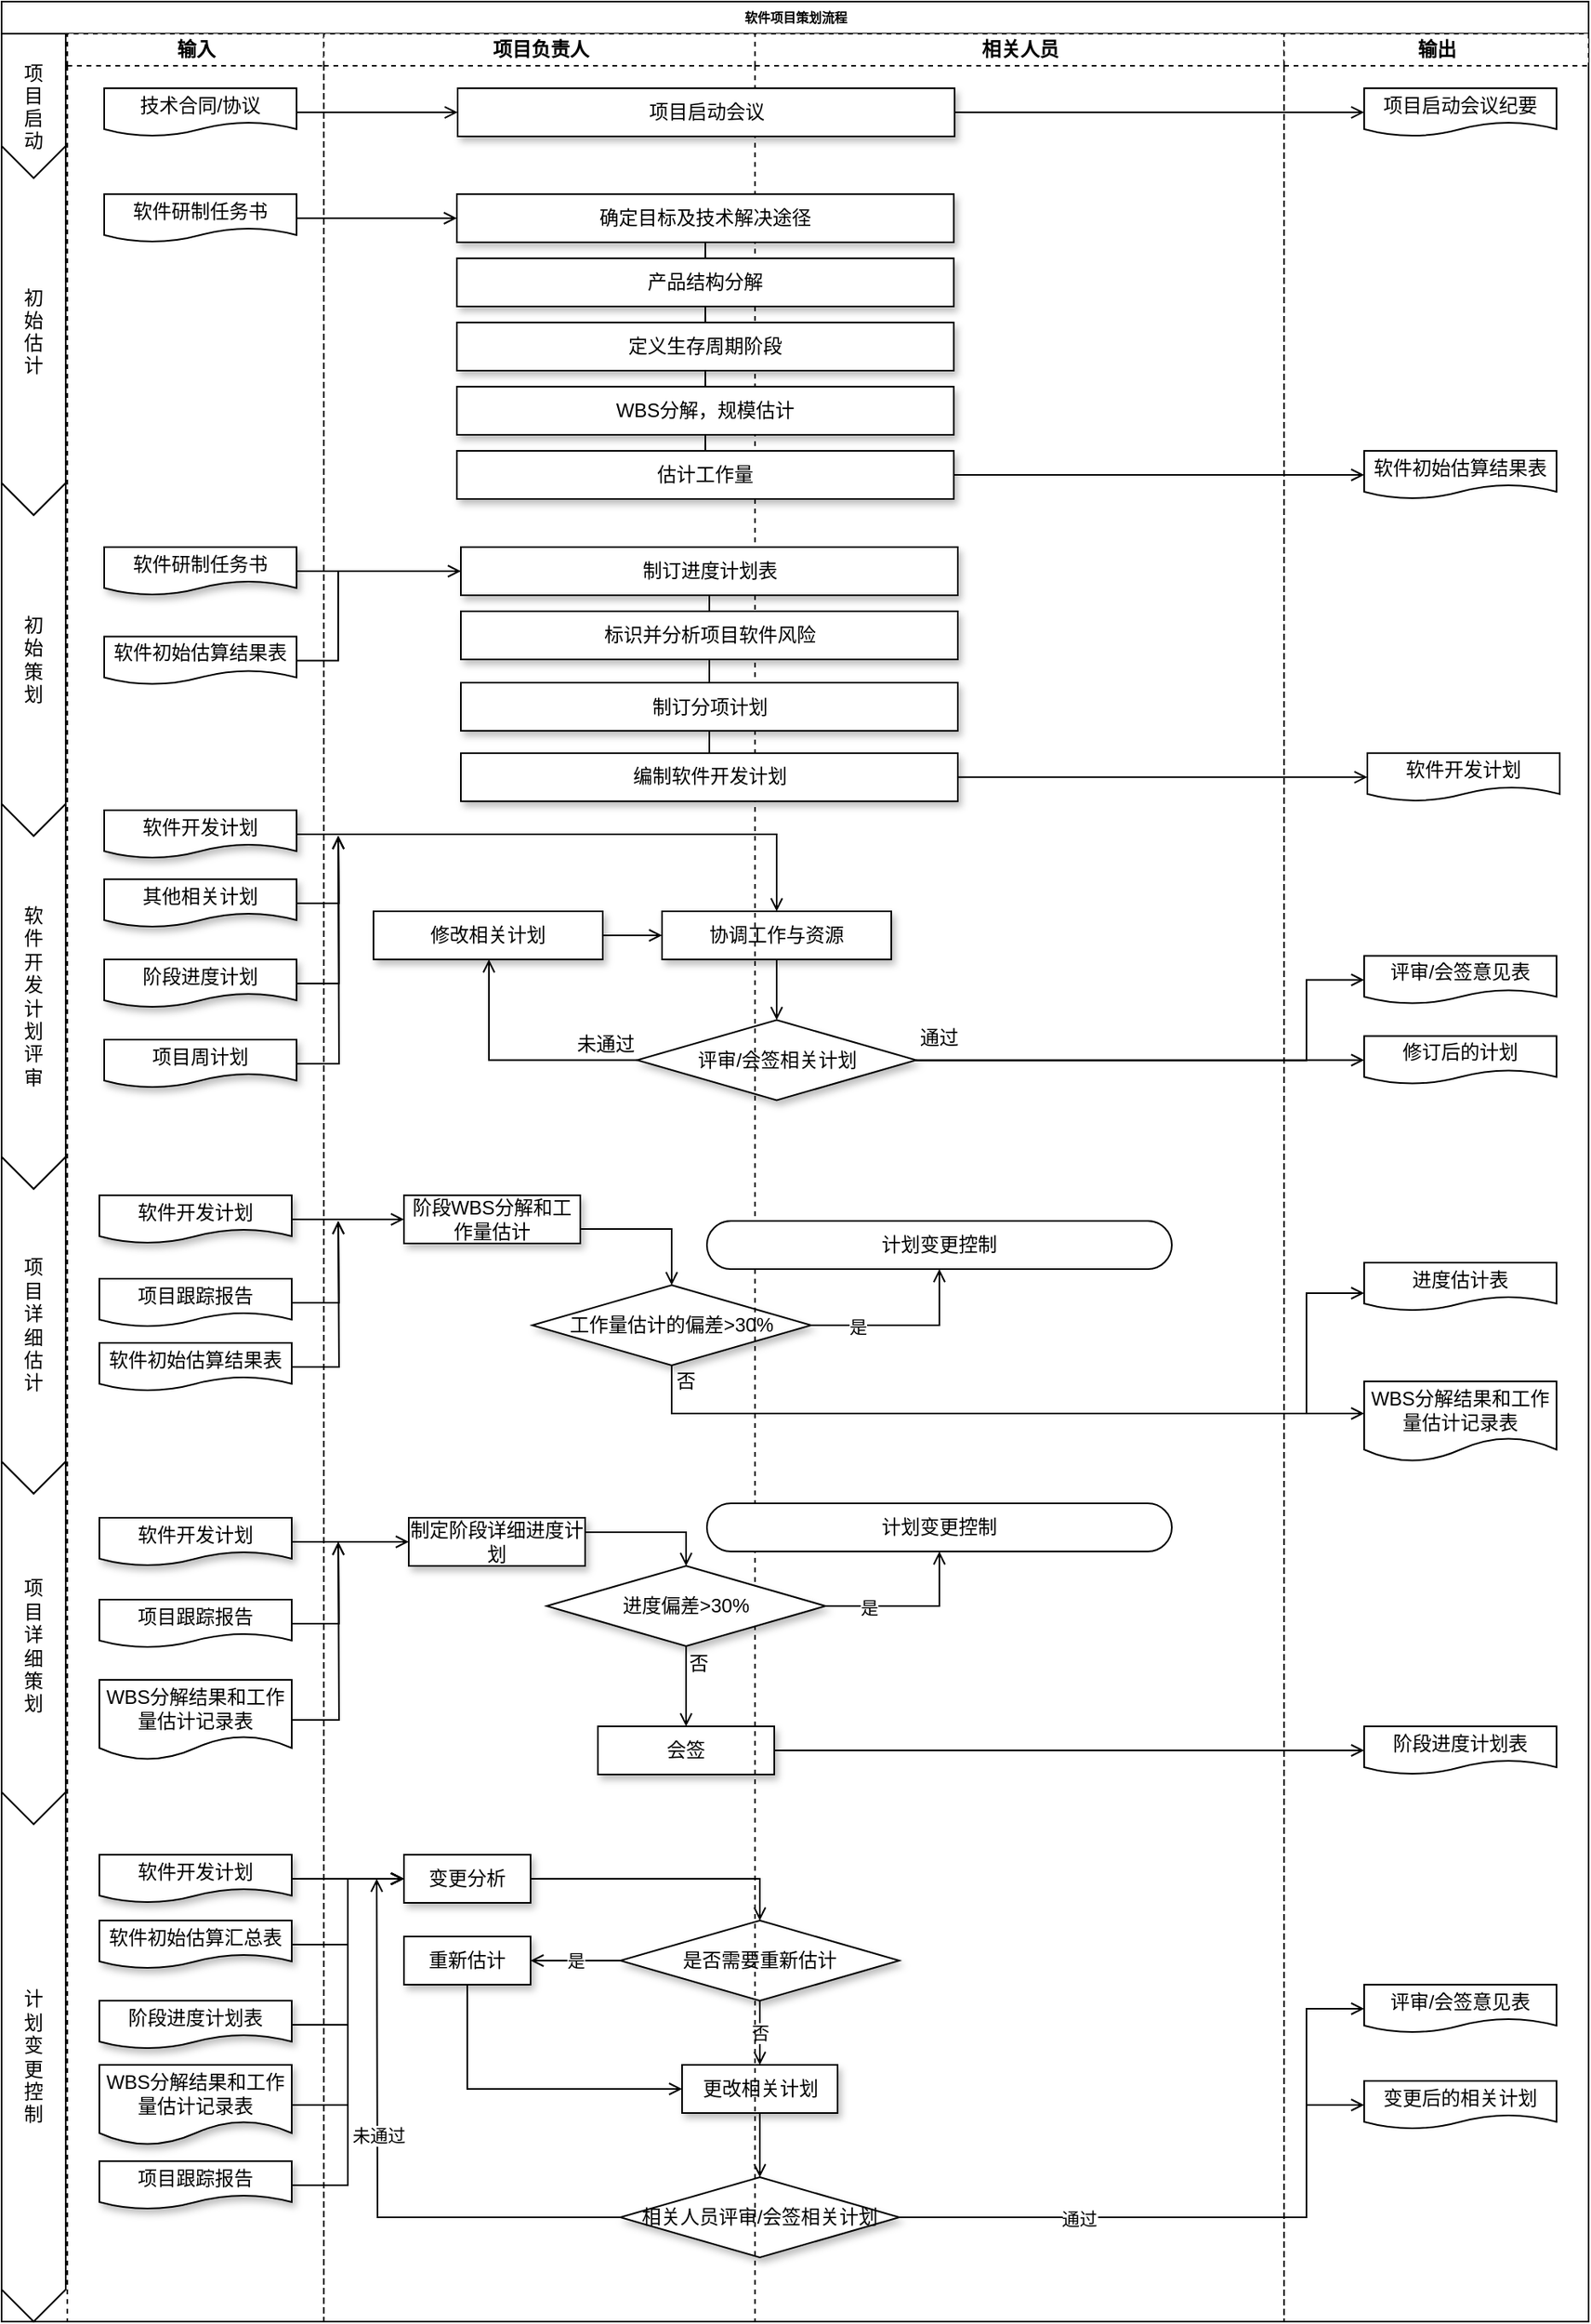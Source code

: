 <mxfile version="14.1.4" type="github">
  <diagram id="w8SpEJB-sEDBSY9oFkV7" name="Page-1">
    <mxGraphModel dx="1747" dy="528" grid="1" gridSize="10" guides="1" tooltips="1" connect="1" arrows="1" fold="1" page="1" pageScale="1" pageWidth="827" pageHeight="1169" math="0" shadow="0">
      <root>
        <mxCell id="0" />
        <mxCell id="1" parent="0" />
        <mxCell id="Btssx9xaQbp5NQotayz1-1" value="软件项目策划流程" style="swimlane;html=1;childLayout=stackLayout;startSize=20;rounded=0;shadow=0;labelBackgroundColor=none;strokeWidth=1;fontFamily=Verdana;fontSize=8;align=center;" parent="1" vertex="1">
          <mxGeometry x="-810" y="20" width="990" height="1446" as="geometry">
            <mxRectangle x="20" y="940" width="60" height="20" as="alternateBounds" />
          </mxGeometry>
        </mxCell>
        <mxCell id="Btssx9xaQbp5NQotayz1-191" value="" style="group" parent="Btssx9xaQbp5NQotayz1-1" vertex="1" connectable="0">
          <mxGeometry y="20" width="41" height="1426" as="geometry" />
        </mxCell>
        <mxCell id="Btssx9xaQbp5NQotayz1-184" value="项&lt;br&gt;目&lt;br&gt;详&lt;br&gt;细&lt;br&gt;估&lt;br&gt;计" style="shape=step;perimeter=stepPerimeter;whiteSpace=wrap;html=1;fixedSize=1;size=20;direction=south;" parent="Btssx9xaQbp5NQotayz1-191" vertex="1">
          <mxGeometry y="700" width="40" height="210" as="geometry" />
        </mxCell>
        <mxCell id="Btssx9xaQbp5NQotayz1-183" value="软&lt;br&gt;件&lt;br&gt;开&lt;br&gt;发&lt;br&gt;计&lt;br&gt;划&lt;br&gt;评&lt;br&gt;审" style="shape=step;perimeter=stepPerimeter;whiteSpace=wrap;html=1;fixedSize=1;size=20;direction=south;" parent="Btssx9xaQbp5NQotayz1-191" vertex="1">
          <mxGeometry y="480" width="40" height="240" as="geometry" />
        </mxCell>
        <mxCell id="Btssx9xaQbp5NQotayz1-180" value="初&lt;br&gt;始&lt;br&gt;策&lt;br&gt;划" style="shape=step;perimeter=stepPerimeter;whiteSpace=wrap;html=1;fixedSize=1;size=20;direction=south;" parent="Btssx9xaQbp5NQotayz1-191" vertex="1">
          <mxGeometry y="280" width="40" height="220" as="geometry" />
        </mxCell>
        <mxCell id="Btssx9xaQbp5NQotayz1-181" value="初&#xa;始&#xa;估&#xa;计" style="shape=offPageConnector;size=0.087;flipV=0;horizontal=1;" parent="Btssx9xaQbp5NQotayz1-191" vertex="1">
          <mxGeometry y="70" width="40" height="230" as="geometry" />
        </mxCell>
        <mxCell id="zPj_kpgLHt92mjGpTAv6-25" value="项&lt;br&gt;目&lt;br&gt;详&lt;br&gt;细&lt;br&gt;策&lt;br&gt;划" style="shape=step;perimeter=stepPerimeter;whiteSpace=wrap;html=1;fixedSize=1;size=20;direction=south;" parent="Btssx9xaQbp5NQotayz1-191" vertex="1">
          <mxGeometry y="890" width="40" height="230" as="geometry" />
        </mxCell>
        <mxCell id="zPj_kpgLHt92mjGpTAv6-26" value="&lt;span&gt;计&lt;/span&gt;&lt;br&gt;&lt;span&gt;划&lt;/span&gt;&lt;br&gt;&lt;span&gt;变&lt;/span&gt;&lt;br&gt;&lt;span&gt;更&lt;/span&gt;&lt;br&gt;&lt;span&gt;控&lt;/span&gt;&lt;br&gt;&lt;span&gt;制&lt;/span&gt;" style="shape=step;perimeter=stepPerimeter;whiteSpace=wrap;html=1;fixedSize=1;size=20;direction=south;" parent="Btssx9xaQbp5NQotayz1-191" vertex="1">
          <mxGeometry y="1096" width="40" height="330" as="geometry" />
        </mxCell>
        <mxCell id="Vag_nINS23XWTEaKlg8r-5" value="项&#xa;目&#xa;启&#xa;动" style="shape=offPageConnector;size=0.222;flipV=0;horizontal=1;" parent="Btssx9xaQbp5NQotayz1-191" vertex="1">
          <mxGeometry width="40" height="90" as="geometry" />
        </mxCell>
        <mxCell id="zPj_kpgLHt92mjGpTAv6-59" style="edgeStyle=orthogonalEdgeStyle;rounded=0;orthogonalLoop=1;jettySize=auto;html=1;endArrow=open;endFill=0;" parent="Btssx9xaQbp5NQotayz1-1" source="zPj_kpgLHt92mjGpTAv6-57" target="zPj_kpgLHt92mjGpTAv6-51" edge="1">
          <mxGeometry relative="1" as="geometry" />
        </mxCell>
        <mxCell id="zPj_kpgLHt92mjGpTAv6-11" style="edgeStyle=orthogonalEdgeStyle;rounded=0;orthogonalLoop=1;jettySize=auto;html=1;endArrow=open;endFill=0;" parent="Btssx9xaQbp5NQotayz1-1" source="zPj_kpgLHt92mjGpTAv6-1" target="zPj_kpgLHt92mjGpTAv6-6" edge="1">
          <mxGeometry relative="1" as="geometry" />
        </mxCell>
        <mxCell id="zPj_kpgLHt92mjGpTAv6-22" style="edgeStyle=orthogonalEdgeStyle;rounded=0;orthogonalLoop=1;jettySize=auto;html=1;entryX=0;entryY=0.5;entryDx=0;entryDy=0;endArrow=open;endFill=0;" parent="Btssx9xaQbp5NQotayz1-1" source="zPj_kpgLHt92mjGpTAv6-10" target="zPj_kpgLHt92mjGpTAv6-20" edge="1">
          <mxGeometry relative="1" as="geometry">
            <Array as="points">
              <mxPoint x="814" y="1381" />
              <mxPoint x="814" y="1311" />
            </Array>
          </mxGeometry>
        </mxCell>
        <mxCell id="zPj_kpgLHt92mjGpTAv6-23" style="edgeStyle=orthogonalEdgeStyle;rounded=0;orthogonalLoop=1;jettySize=auto;html=1;entryX=0;entryY=0.5;entryDx=0;entryDy=0;endArrow=open;endFill=0;" parent="Btssx9xaQbp5NQotayz1-1" source="zPj_kpgLHt92mjGpTAv6-10" target="zPj_kpgLHt92mjGpTAv6-21" edge="1">
          <mxGeometry relative="1" as="geometry">
            <Array as="points">
              <mxPoint x="814" y="1381" />
              <mxPoint x="814" y="1251" />
            </Array>
          </mxGeometry>
        </mxCell>
        <mxCell id="zPj_kpgLHt92mjGpTAv6-24" value="通过" style="edgeLabel;html=1;align=center;verticalAlign=middle;resizable=0;points=[];" parent="zPj_kpgLHt92mjGpTAv6-23" vertex="1" connectable="0">
          <mxGeometry x="-0.468" y="-1" relative="1" as="geometry">
            <mxPoint as="offset" />
          </mxGeometry>
        </mxCell>
        <mxCell id="zPj_kpgLHt92mjGpTAv6-67" style="edgeStyle=orthogonalEdgeStyle;rounded=0;orthogonalLoop=1;jettySize=auto;html=1;entryX=0;entryY=0.5;entryDx=0;entryDy=0;endArrow=open;endFill=0;" parent="Btssx9xaQbp5NQotayz1-1" source="zPj_kpgLHt92mjGpTAv6-2" target="zPj_kpgLHt92mjGpTAv6-6" edge="1">
          <mxGeometry relative="1" as="geometry" />
        </mxCell>
        <mxCell id="zPj_kpgLHt92mjGpTAv6-68" style="edgeStyle=orthogonalEdgeStyle;rounded=0;orthogonalLoop=1;jettySize=auto;html=1;entryX=0;entryY=0.5;entryDx=0;entryDy=0;endArrow=open;endFill=0;" parent="Btssx9xaQbp5NQotayz1-1" source="zPj_kpgLHt92mjGpTAv6-3" target="zPj_kpgLHt92mjGpTAv6-6" edge="1">
          <mxGeometry relative="1" as="geometry" />
        </mxCell>
        <mxCell id="zPj_kpgLHt92mjGpTAv6-69" style="edgeStyle=orthogonalEdgeStyle;rounded=0;orthogonalLoop=1;jettySize=auto;html=1;entryX=0;entryY=0.5;entryDx=0;entryDy=0;endArrow=open;endFill=0;" parent="Btssx9xaQbp5NQotayz1-1" source="zPj_kpgLHt92mjGpTAv6-4" target="zPj_kpgLHt92mjGpTAv6-6" edge="1">
          <mxGeometry relative="1" as="geometry" />
        </mxCell>
        <mxCell id="zPj_kpgLHt92mjGpTAv6-70" style="edgeStyle=orthogonalEdgeStyle;rounded=0;orthogonalLoop=1;jettySize=auto;html=1;entryX=0;entryY=0.5;entryDx=0;entryDy=0;endArrow=open;endFill=0;" parent="Btssx9xaQbp5NQotayz1-1" source="zPj_kpgLHt92mjGpTAv6-5" target="zPj_kpgLHt92mjGpTAv6-6" edge="1">
          <mxGeometry relative="1" as="geometry" />
        </mxCell>
        <mxCell id="Btssx9xaQbp5NQotayz1-65" value="输入" style="swimlane;html=1;startSize=20;dashed=1;" parent="Btssx9xaQbp5NQotayz1-1" vertex="1">
          <mxGeometry x="41" y="20" width="160" height="1426" as="geometry" />
        </mxCell>
        <mxCell id="Btssx9xaQbp5NQotayz1-213" value="软件初始估算结果表" style="shape=document;whiteSpace=wrap;html=1;boundedLbl=1;fontSize=12;" parent="Btssx9xaQbp5NQotayz1-65" vertex="1">
          <mxGeometry x="23" y="375.75" width="120" height="30" as="geometry" />
        </mxCell>
        <mxCell id="zPj_kpgLHt92mjGpTAv6-1" value="软件开发计划" style="shape=document;whiteSpace=wrap;html=1;boundedLbl=1;shadow=1;fontSize=12;" parent="Btssx9xaQbp5NQotayz1-65" vertex="1">
          <mxGeometry x="20" y="1135" width="120" height="30" as="geometry" />
        </mxCell>
        <mxCell id="zPj_kpgLHt92mjGpTAv6-2" value="软件初始估算汇总表" style="shape=document;whiteSpace=wrap;html=1;boundedLbl=1;shadow=1;fontSize=12;" parent="Btssx9xaQbp5NQotayz1-65" vertex="1">
          <mxGeometry x="20" y="1176" width="120" height="30" as="geometry" />
        </mxCell>
        <mxCell id="zPj_kpgLHt92mjGpTAv6-3" value="阶段进度计划表" style="shape=document;whiteSpace=wrap;html=1;boundedLbl=1;shadow=1;fontSize=12;" parent="Btssx9xaQbp5NQotayz1-65" vertex="1">
          <mxGeometry x="20" y="1226" width="120" height="30" as="geometry" />
        </mxCell>
        <mxCell id="zPj_kpgLHt92mjGpTAv6-4" value="WBS分解结果和工作量估计记录表" style="shape=document;whiteSpace=wrap;html=1;boundedLbl=1;shadow=1;fontSize=12;" parent="Btssx9xaQbp5NQotayz1-65" vertex="1">
          <mxGeometry x="20" y="1266" width="120" height="50" as="geometry" />
        </mxCell>
        <mxCell id="zPj_kpgLHt92mjGpTAv6-5" value="项目跟踪报告" style="shape=document;whiteSpace=wrap;html=1;boundedLbl=1;shadow=1;fontSize=12;" parent="Btssx9xaQbp5NQotayz1-65" vertex="1">
          <mxGeometry x="20" y="1326" width="120" height="30" as="geometry" />
        </mxCell>
        <mxCell id="zPj_kpgLHt92mjGpTAv6-28" value="软件开发计划" style="shape=document;whiteSpace=wrap;html=1;boundedLbl=1;shadow=1;fontSize=12;" parent="Btssx9xaQbp5NQotayz1-65" vertex="1">
          <mxGeometry x="20" y="724" width="120" height="30" as="geometry" />
        </mxCell>
        <mxCell id="zPj_kpgLHt92mjGpTAv6-29" value="项目跟踪报告" style="shape=document;whiteSpace=wrap;html=1;boundedLbl=1;fontSize=12;" parent="Btssx9xaQbp5NQotayz1-65" vertex="1">
          <mxGeometry x="20" y="776" width="120" height="30" as="geometry" />
        </mxCell>
        <mxCell id="zPj_kpgLHt92mjGpTAv6-30" value="软件初始估算结果表" style="shape=document;whiteSpace=wrap;html=1;boundedLbl=1;fontSize=12;" parent="Btssx9xaQbp5NQotayz1-65" vertex="1">
          <mxGeometry x="20" y="816" width="120" height="30" as="geometry" />
        </mxCell>
        <mxCell id="zPj_kpgLHt92mjGpTAv6-54" value="软件开发计划" style="shape=document;whiteSpace=wrap;html=1;boundedLbl=1;shadow=1;fontSize=12;" parent="Btssx9xaQbp5NQotayz1-65" vertex="1">
          <mxGeometry x="20" y="925" width="120" height="30" as="geometry" />
        </mxCell>
        <mxCell id="zPj_kpgLHt92mjGpTAv6-55" value="项目跟踪报告" style="shape=document;whiteSpace=wrap;html=1;boundedLbl=1;fontSize=12;" parent="Btssx9xaQbp5NQotayz1-65" vertex="1">
          <mxGeometry x="20" y="976" width="120" height="30" as="geometry" />
        </mxCell>
        <mxCell id="zPj_kpgLHt92mjGpTAv6-56" value="WBS分解结果和工作量估计记录表" style="shape=document;whiteSpace=wrap;html=1;boundedLbl=1;fontSize=12;" parent="Btssx9xaQbp5NQotayz1-65" vertex="1">
          <mxGeometry x="20" y="1026" width="120" height="50" as="geometry" />
        </mxCell>
        <mxCell id="Vag_nINS23XWTEaKlg8r-6" value="技术合同/协议" style="shape=document;whiteSpace=wrap;html=1;boundedLbl=1;fontSize=12;" parent="Btssx9xaQbp5NQotayz1-65" vertex="1">
          <mxGeometry x="23" y="34.01" width="120" height="30" as="geometry" />
        </mxCell>
        <mxCell id="Btssx9xaQbp5NQotayz1-124" value="软件研制任务书" style="shape=document;whiteSpace=wrap;html=1;boundedLbl=1;fontSize=12;" parent="Btssx9xaQbp5NQotayz1-65" vertex="1">
          <mxGeometry x="23" y="100" width="120" height="30" as="geometry" />
        </mxCell>
        <mxCell id="zPj_kpgLHt92mjGpTAv6-40" style="edgeStyle=orthogonalEdgeStyle;rounded=0;orthogonalLoop=1;jettySize=auto;html=1;endArrow=open;endFill=0;" parent="Btssx9xaQbp5NQotayz1-1" source="zPj_kpgLHt92mjGpTAv6-32" target="zPj_kpgLHt92mjGpTAv6-39" edge="1">
          <mxGeometry relative="1" as="geometry">
            <Array as="points">
              <mxPoint x="418" y="880" />
            </Array>
          </mxGeometry>
        </mxCell>
        <mxCell id="zPj_kpgLHt92mjGpTAv6-41" value="" style="edgeStyle=orthogonalEdgeStyle;rounded=0;orthogonalLoop=1;jettySize=auto;html=1;endArrow=open;endFill=0;" parent="Btssx9xaQbp5NQotayz1-1" source="zPj_kpgLHt92mjGpTAv6-32" target="zPj_kpgLHt92mjGpTAv6-38" edge="1">
          <mxGeometry relative="1" as="geometry">
            <Array as="points">
              <mxPoint x="418" y="880" />
              <mxPoint x="814" y="880" />
              <mxPoint x="814" y="805" />
            </Array>
          </mxGeometry>
        </mxCell>
        <mxCell id="zPj_kpgLHt92mjGpTAv6-62" style="edgeStyle=orthogonalEdgeStyle;rounded=0;orthogonalLoop=1;jettySize=auto;html=1;entryX=0;entryY=0.5;entryDx=0;entryDy=0;endArrow=open;endFill=0;" parent="Btssx9xaQbp5NQotayz1-1" source="zPj_kpgLHt92mjGpTAv6-28" target="zPj_kpgLHt92mjGpTAv6-31" edge="1">
          <mxGeometry relative="1" as="geometry" />
        </mxCell>
        <mxCell id="Btssx9xaQbp5NQotayz1-73" value="项目负责人" style="swimlane;html=1;startSize=20;dashed=1;" parent="Btssx9xaQbp5NQotayz1-1" vertex="1">
          <mxGeometry x="201" y="20" width="269" height="1426" as="geometry" />
        </mxCell>
        <mxCell id="Btssx9xaQbp5NQotayz1-238" style="edgeStyle=elbowEdgeStyle;rounded=0;orthogonalLoop=1;jettySize=auto;html=1;endArrow=open;endFill=0;" parent="Btssx9xaQbp5NQotayz1-73" source="Btssx9xaQbp5NQotayz1-132" target="Btssx9xaQbp5NQotayz1-135" edge="1">
          <mxGeometry relative="1" as="geometry" />
        </mxCell>
        <mxCell id="Btssx9xaQbp5NQotayz1-132" value="协调工作与资源" style="rounded=0;whiteSpace=wrap;html=1;shadow=1;fontSize=12;" parent="Btssx9xaQbp5NQotayz1-73" vertex="1">
          <mxGeometry x="211" y="547" width="143" height="30" as="geometry" />
        </mxCell>
        <mxCell id="Btssx9xaQbp5NQotayz1-239" style="edgeStyle=elbowEdgeStyle;rounded=0;orthogonalLoop=1;jettySize=auto;html=1;endArrow=open;endFill=0;" parent="Btssx9xaQbp5NQotayz1-73" source="Btssx9xaQbp5NQotayz1-135" target="Btssx9xaQbp5NQotayz1-236" edge="1">
          <mxGeometry relative="1" as="geometry">
            <Array as="points">
              <mxPoint x="103" y="610" />
            </Array>
          </mxGeometry>
        </mxCell>
        <mxCell id="Btssx9xaQbp5NQotayz1-135" value="评审/会签相关计划" style="rhombus;whiteSpace=wrap;html=1;shadow=1;fontSize=12;" parent="Btssx9xaQbp5NQotayz1-73" vertex="1">
          <mxGeometry x="195.5" y="614.75" width="174" height="50" as="geometry" />
        </mxCell>
        <mxCell id="Btssx9xaQbp5NQotayz1-131" style="edgeStyle=elbowEdgeStyle;rounded=0;orthogonalLoop=1;jettySize=auto;html=1;entryX=0.5;entryY=0;entryDx=0;entryDy=0;fontSize=12;endArrow=none;endFill=0;" parent="Btssx9xaQbp5NQotayz1-73" source="Btssx9xaQbp5NQotayz1-135" target="Btssx9xaQbp5NQotayz1-135" edge="1">
          <mxGeometry relative="1" as="geometry" />
        </mxCell>
        <mxCell id="Btssx9xaQbp5NQotayz1-237" style="edgeStyle=elbowEdgeStyle;rounded=0;orthogonalLoop=1;jettySize=auto;html=1;endArrow=open;endFill=0;" parent="Btssx9xaQbp5NQotayz1-73" source="Btssx9xaQbp5NQotayz1-236" target="Btssx9xaQbp5NQotayz1-132" edge="1">
          <mxGeometry relative="1" as="geometry" />
        </mxCell>
        <mxCell id="Btssx9xaQbp5NQotayz1-236" value="修改相关计划" style="rounded=0;whiteSpace=wrap;html=1;shadow=1;fontSize=12;" parent="Btssx9xaQbp5NQotayz1-73" vertex="1">
          <mxGeometry x="31" y="547" width="143" height="30" as="geometry" />
        </mxCell>
        <mxCell id="Btssx9xaQbp5NQotayz1-240" value="未通过" style="text;html=1;strokeColor=none;fillColor=none;align=center;verticalAlign=middle;whiteSpace=wrap;rounded=0;dashed=1;sketch=0;" parent="Btssx9xaQbp5NQotayz1-73" vertex="1">
          <mxGeometry x="155.5" y="619.75" width="40" height="20" as="geometry" />
        </mxCell>
        <mxCell id="zPj_kpgLHt92mjGpTAv6-12" style="edgeStyle=orthogonalEdgeStyle;rounded=0;orthogonalLoop=1;jettySize=auto;html=1;entryX=0.5;entryY=0;entryDx=0;entryDy=0;endArrow=open;endFill=0;" parent="Btssx9xaQbp5NQotayz1-73" source="zPj_kpgLHt92mjGpTAv6-6" target="zPj_kpgLHt92mjGpTAv6-7" edge="1">
          <mxGeometry relative="1" as="geometry" />
        </mxCell>
        <mxCell id="zPj_kpgLHt92mjGpTAv6-6" value="变更分析" style="rounded=0;whiteSpace=wrap;html=1;shadow=1;fontSize=12;" parent="Btssx9xaQbp5NQotayz1-73" vertex="1">
          <mxGeometry x="50" y="1135" width="79" height="30" as="geometry" />
        </mxCell>
        <mxCell id="zPj_kpgLHt92mjGpTAv6-13" value="是" style="edgeStyle=orthogonalEdgeStyle;rounded=0;orthogonalLoop=1;jettySize=auto;html=1;endArrow=open;endFill=0;" parent="Btssx9xaQbp5NQotayz1-73" source="zPj_kpgLHt92mjGpTAv6-7" target="zPj_kpgLHt92mjGpTAv6-8" edge="1">
          <mxGeometry relative="1" as="geometry" />
        </mxCell>
        <mxCell id="zPj_kpgLHt92mjGpTAv6-16" value="否" style="edgeStyle=orthogonalEdgeStyle;rounded=0;orthogonalLoop=1;jettySize=auto;html=1;endArrow=open;endFill=0;" parent="Btssx9xaQbp5NQotayz1-73" source="zPj_kpgLHt92mjGpTAv6-7" target="zPj_kpgLHt92mjGpTAv6-9" edge="1">
          <mxGeometry relative="1" as="geometry" />
        </mxCell>
        <mxCell id="zPj_kpgLHt92mjGpTAv6-7" value="是否需要重新估计" style="rhombus;whiteSpace=wrap;html=1;shadow=1;fontSize=12;" parent="Btssx9xaQbp5NQotayz1-73" vertex="1">
          <mxGeometry x="185" y="1176" width="174" height="50" as="geometry" />
        </mxCell>
        <mxCell id="zPj_kpgLHt92mjGpTAv6-19" style="edgeStyle=orthogonalEdgeStyle;rounded=0;orthogonalLoop=1;jettySize=auto;html=1;entryX=0;entryY=0.5;entryDx=0;entryDy=0;endArrow=open;endFill=0;" parent="Btssx9xaQbp5NQotayz1-73" source="zPj_kpgLHt92mjGpTAv6-8" target="zPj_kpgLHt92mjGpTAv6-9" edge="1">
          <mxGeometry relative="1" as="geometry">
            <Array as="points">
              <mxPoint x="89" y="1281" />
            </Array>
          </mxGeometry>
        </mxCell>
        <mxCell id="zPj_kpgLHt92mjGpTAv6-8" value="重新估计" style="rounded=0;whiteSpace=wrap;html=1;shadow=1;fontSize=12;" parent="Btssx9xaQbp5NQotayz1-73" vertex="1">
          <mxGeometry x="50" y="1186" width="79" height="30" as="geometry" />
        </mxCell>
        <mxCell id="zPj_kpgLHt92mjGpTAv6-17" style="edgeStyle=orthogonalEdgeStyle;rounded=0;orthogonalLoop=1;jettySize=auto;html=1;endArrow=open;endFill=0;" parent="Btssx9xaQbp5NQotayz1-73" source="zPj_kpgLHt92mjGpTAv6-9" target="zPj_kpgLHt92mjGpTAv6-10" edge="1">
          <mxGeometry relative="1" as="geometry" />
        </mxCell>
        <mxCell id="zPj_kpgLHt92mjGpTAv6-9" value="更改相关计划" style="rounded=0;whiteSpace=wrap;html=1;shadow=1;fontSize=12;" parent="Btssx9xaQbp5NQotayz1-73" vertex="1">
          <mxGeometry x="223.5" y="1266" width="97" height="30" as="geometry" />
        </mxCell>
        <mxCell id="zPj_kpgLHt92mjGpTAv6-10" value="相关人员评审/会签相关计划" style="rhombus;whiteSpace=wrap;html=1;shadow=1;fontSize=12;" parent="Btssx9xaQbp5NQotayz1-73" vertex="1">
          <mxGeometry x="185" y="1336" width="174" height="50" as="geometry" />
        </mxCell>
        <mxCell id="zPj_kpgLHt92mjGpTAv6-35" style="edgeStyle=orthogonalEdgeStyle;rounded=0;orthogonalLoop=1;jettySize=auto;html=1;entryX=0.5;entryY=0;entryDx=0;entryDy=0;endArrow=open;endFill=0;" parent="Btssx9xaQbp5NQotayz1-73" source="zPj_kpgLHt92mjGpTAv6-31" target="zPj_kpgLHt92mjGpTAv6-32" edge="1">
          <mxGeometry relative="1" as="geometry">
            <Array as="points">
              <mxPoint x="217" y="745" />
              <mxPoint x="217" y="770" />
              <mxPoint x="217" y="770" />
            </Array>
          </mxGeometry>
        </mxCell>
        <mxCell id="zPj_kpgLHt92mjGpTAv6-31" value="阶段WBS分解和工作量估计" style="rounded=0;whiteSpace=wrap;html=1;shadow=1;fontSize=12;" parent="Btssx9xaQbp5NQotayz1-73" vertex="1">
          <mxGeometry x="50" y="724" width="110" height="30" as="geometry" />
        </mxCell>
        <mxCell id="zPj_kpgLHt92mjGpTAv6-32" value="工作量估计的偏差&amp;gt;30%" style="rhombus;whiteSpace=wrap;html=1;shadow=1;fontSize=12;" parent="Btssx9xaQbp5NQotayz1-73" vertex="1">
          <mxGeometry x="130" y="780" width="174" height="50" as="geometry" />
        </mxCell>
        <mxCell id="zPj_kpgLHt92mjGpTAv6-42" value="否" style="text;html=1;strokeColor=none;fillColor=none;align=center;verticalAlign=middle;whiteSpace=wrap;rounded=0;" parent="Btssx9xaQbp5NQotayz1-73" vertex="1">
          <mxGeometry x="216" y="830" width="20" height="20" as="geometry" />
        </mxCell>
        <mxCell id="zPj_kpgLHt92mjGpTAv6-57" value="会签" style="rounded=0;whiteSpace=wrap;html=1;shadow=1;fontSize=12;" parent="Btssx9xaQbp5NQotayz1-73" vertex="1">
          <mxGeometry x="171" y="1055" width="110" height="30" as="geometry" />
        </mxCell>
        <mxCell id="zPj_kpgLHt92mjGpTAv6-49" value="否" style="text;html=1;strokeColor=none;fillColor=none;align=center;verticalAlign=middle;whiteSpace=wrap;rounded=0;" parent="Btssx9xaQbp5NQotayz1-73" vertex="1">
          <mxGeometry x="223.5" y="1006" width="20" height="20" as="geometry" />
        </mxCell>
        <mxCell id="Btssx9xaQbp5NQotayz1-234" style="edgeStyle=elbowEdgeStyle;rounded=0;orthogonalLoop=1;jettySize=auto;html=1;endArrow=open;endFill=0;" parent="Btssx9xaQbp5NQotayz1-1" source="Btssx9xaQbp5NQotayz1-135" target="Btssx9xaQbp5NQotayz1-232" edge="1">
          <mxGeometry relative="1" as="geometry" />
        </mxCell>
        <mxCell id="Btssx9xaQbp5NQotayz1-235" style="edgeStyle=elbowEdgeStyle;rounded=0;orthogonalLoop=1;jettySize=auto;html=1;endArrow=open;endFill=0;" parent="Btssx9xaQbp5NQotayz1-1" source="Btssx9xaQbp5NQotayz1-135" target="Btssx9xaQbp5NQotayz1-233" edge="1">
          <mxGeometry relative="1" as="geometry">
            <Array as="points">
              <mxPoint x="814" y="660" />
              <mxPoint x="781" y="659.75" />
            </Array>
          </mxGeometry>
        </mxCell>
        <mxCell id="Btssx9xaQbp5NQotayz1-84" value="相关人员" style="swimlane;html=1;startSize=20;dashed=1;" parent="Btssx9xaQbp5NQotayz1-1" vertex="1">
          <mxGeometry x="470" y="20" width="330" height="1426" as="geometry" />
        </mxCell>
        <mxCell id="Btssx9xaQbp5NQotayz1-139" value="通过" style="text;html=1;strokeColor=none;fillColor=none;align=center;verticalAlign=middle;whiteSpace=wrap;rounded=0;dashed=1;sketch=0;" parent="Btssx9xaQbp5NQotayz1-84" vertex="1">
          <mxGeometry x="95" y="616" width="40" height="20" as="geometry" />
        </mxCell>
        <mxCell id="zPj_kpgLHt92mjGpTAv6-48" value="计划变更控制" style="rounded=1;whiteSpace=wrap;html=1;arcSize=50;" parent="Btssx9xaQbp5NQotayz1-84" vertex="1">
          <mxGeometry x="-30" y="916" width="290" height="30" as="geometry" />
        </mxCell>
        <mxCell id="zPj_kpgLHt92mjGpTAv6-27" value="计划变更控制" style="rounded=1;whiteSpace=wrap;html=1;arcSize=50;" parent="Btssx9xaQbp5NQotayz1-84" vertex="1">
          <mxGeometry x="-30" y="740" width="290" height="30" as="geometry" />
        </mxCell>
        <mxCell id="Btssx9xaQbp5NQotayz1-85" value="输出" style="swimlane;html=1;startSize=20;dashed=1;" parent="Btssx9xaQbp5NQotayz1-1" vertex="1">
          <mxGeometry x="800" y="20" width="190" height="1426" as="geometry" />
        </mxCell>
        <mxCell id="Btssx9xaQbp5NQotayz1-211" value="项目启动会议纪要" style="shape=document;whiteSpace=wrap;html=1;boundedLbl=1;fontSize=12;" parent="Btssx9xaQbp5NQotayz1-85" vertex="1">
          <mxGeometry x="50" y="34.01" width="120" height="30" as="geometry" />
        </mxCell>
        <mxCell id="Btssx9xaQbp5NQotayz1-217" value="软件开发计划" style="shape=document;whiteSpace=wrap;html=1;boundedLbl=1;fontSize=12;" parent="Btssx9xaQbp5NQotayz1-85" vertex="1">
          <mxGeometry x="52" y="448.41" width="120" height="30" as="geometry" />
        </mxCell>
        <mxCell id="Btssx9xaQbp5NQotayz1-232" value="修订后的计划" style="shape=document;whiteSpace=wrap;html=1;boundedLbl=1;fontSize=12;" parent="Btssx9xaQbp5NQotayz1-85" vertex="1">
          <mxGeometry x="50" y="624.75" width="120" height="30" as="geometry" />
        </mxCell>
        <mxCell id="Btssx9xaQbp5NQotayz1-233" value="评审/会签意见表" style="shape=document;whiteSpace=wrap;html=1;boundedLbl=1;fontSize=12;" parent="Btssx9xaQbp5NQotayz1-85" vertex="1">
          <mxGeometry x="50" y="574.75" width="120" height="30" as="geometry" />
        </mxCell>
        <mxCell id="zPj_kpgLHt92mjGpTAv6-20" value="变更后的相关计划" style="shape=document;whiteSpace=wrap;html=1;boundedLbl=1;fontSize=12;" parent="Btssx9xaQbp5NQotayz1-85" vertex="1">
          <mxGeometry x="50" y="1276" width="120" height="30" as="geometry" />
        </mxCell>
        <mxCell id="zPj_kpgLHt92mjGpTAv6-21" value="评审/会签意见表" style="shape=document;whiteSpace=wrap;html=1;boundedLbl=1;fontSize=12;" parent="Btssx9xaQbp5NQotayz1-85" vertex="1">
          <mxGeometry x="50" y="1216" width="120" height="30" as="geometry" />
        </mxCell>
        <mxCell id="zPj_kpgLHt92mjGpTAv6-38" value="进度估计表" style="shape=document;whiteSpace=wrap;html=1;boundedLbl=1;fontSize=12;" parent="Btssx9xaQbp5NQotayz1-85" vertex="1">
          <mxGeometry x="50" y="766" width="120" height="30" as="geometry" />
        </mxCell>
        <mxCell id="zPj_kpgLHt92mjGpTAv6-39" value="WBS分解结果和工作量估计记录表" style="shape=document;whiteSpace=wrap;html=1;boundedLbl=1;fontSize=12;" parent="Btssx9xaQbp5NQotayz1-85" vertex="1">
          <mxGeometry x="50" y="840" width="120" height="50" as="geometry" />
        </mxCell>
        <mxCell id="zPj_kpgLHt92mjGpTAv6-51" value="阶段进度计划表" style="shape=document;whiteSpace=wrap;html=1;boundedLbl=1;fontSize=12;" parent="Btssx9xaQbp5NQotayz1-85" vertex="1">
          <mxGeometry x="50" y="1055" width="120" height="30" as="geometry" />
        </mxCell>
        <mxCell id="Btssx9xaQbp5NQotayz1-212" value="软件初始估算结果表" style="shape=document;whiteSpace=wrap;html=1;boundedLbl=1;fontSize=12;" parent="Btssx9xaQbp5NQotayz1-85" vertex="1">
          <mxGeometry x="50" y="260" width="120" height="30" as="geometry" />
        </mxCell>
        <mxCell id="zPj_kpgLHt92mjGpTAv6-36" style="edgeStyle=orthogonalEdgeStyle;rounded=0;orthogonalLoop=1;jettySize=auto;html=1;entryX=0.5;entryY=1;entryDx=0;entryDy=0;endArrow=open;endFill=0;exitX=1;exitY=0.5;exitDx=0;exitDy=0;" parent="Btssx9xaQbp5NQotayz1-1" source="zPj_kpgLHt92mjGpTAv6-32" target="zPj_kpgLHt92mjGpTAv6-27" edge="1">
          <mxGeometry relative="1" as="geometry">
            <Array as="points">
              <mxPoint x="585" y="825" />
            </Array>
          </mxGeometry>
        </mxCell>
        <mxCell id="zPj_kpgLHt92mjGpTAv6-37" value="是" style="edgeLabel;html=1;align=center;verticalAlign=middle;resizable=0;points=[];" parent="zPj_kpgLHt92mjGpTAv6-36" vertex="1" connectable="0">
          <mxGeometry x="-0.499" y="-1" relative="1" as="geometry">
            <mxPoint as="offset" />
          </mxGeometry>
        </mxCell>
        <mxCell id="Btssx9xaQbp5NQotayz1-125" value="软件研制任务书" style="shape=document;whiteSpace=wrap;html=1;boundedLbl=1;shadow=1;fontSize=12;" parent="1" vertex="1">
          <mxGeometry x="-746" y="360" width="120" height="30" as="geometry" />
        </mxCell>
        <mxCell id="Btssx9xaQbp5NQotayz1-230" style="edgeStyle=elbowEdgeStyle;rounded=0;orthogonalLoop=1;jettySize=auto;html=1;endArrow=open;endFill=0;" parent="1" source="Btssx9xaQbp5NQotayz1-157" target="Btssx9xaQbp5NQotayz1-211" edge="1">
          <mxGeometry relative="1" as="geometry" />
        </mxCell>
        <mxCell id="Btssx9xaQbp5NQotayz1-157" value="项目启动会议" style="rounded=0;whiteSpace=wrap;html=1;shadow=1;fontSize=12;" parent="1" vertex="1">
          <mxGeometry x="-525.5" y="74.01" width="310" height="30" as="geometry" />
        </mxCell>
        <mxCell id="zPj_kpgLHt92mjGpTAv6-76" style="edgeStyle=orthogonalEdgeStyle;rounded=0;orthogonalLoop=1;jettySize=auto;html=1;entryX=0.5;entryY=0;entryDx=0;entryDy=0;endArrow=none;endFill=0;" parent="1" source="Btssx9xaQbp5NQotayz1-171" target="Btssx9xaQbp5NQotayz1-175" edge="1">
          <mxGeometry relative="1" as="geometry" />
        </mxCell>
        <mxCell id="Btssx9xaQbp5NQotayz1-171" value="制订进度计划表" style="rounded=0;whiteSpace=wrap;html=1;shadow=1;fontSize=12;" parent="1" vertex="1">
          <mxGeometry x="-523.5" y="360" width="310" height="30" as="geometry" />
        </mxCell>
        <mxCell id="Btssx9xaQbp5NQotayz1-172" style="edgeStyle=elbowEdgeStyle;rounded=0;orthogonalLoop=1;jettySize=auto;html=1;fontSize=12;endArrow=none;endFill=0;" parent="1" source="Btssx9xaQbp5NQotayz1-125" target="Btssx9xaQbp5NQotayz1-171" edge="1">
          <mxGeometry relative="1" as="geometry" />
        </mxCell>
        <mxCell id="Btssx9xaQbp5NQotayz1-227" style="edgeStyle=elbowEdgeStyle;rounded=0;orthogonalLoop=1;jettySize=auto;html=1;endArrow=none;endFill=0;" parent="1" source="Btssx9xaQbp5NQotayz1-177" target="Btssx9xaQbp5NQotayz1-225" edge="1">
          <mxGeometry relative="1" as="geometry" />
        </mxCell>
        <mxCell id="Btssx9xaQbp5NQotayz1-177" value="制订分项计划" style="rounded=0;whiteSpace=wrap;html=1;shadow=1;fontSize=12;" parent="1" vertex="1">
          <mxGeometry x="-523.5" y="444.5" width="310" height="30" as="geometry" />
        </mxCell>
        <mxCell id="Btssx9xaQbp5NQotayz1-214" style="edgeStyle=elbowEdgeStyle;rounded=0;orthogonalLoop=1;jettySize=auto;html=1;endArrow=open;endFill=0;" parent="1" source="Btssx9xaQbp5NQotayz1-213" target="Btssx9xaQbp5NQotayz1-171" edge="1">
          <mxGeometry relative="1" as="geometry">
            <Array as="points">
              <mxPoint x="-600" y="400" />
              <mxPoint x="-414" y="394.5" />
            </Array>
          </mxGeometry>
        </mxCell>
        <mxCell id="Btssx9xaQbp5NQotayz1-215" value="" style="edgeStyle=elbowEdgeStyle;rounded=0;orthogonalLoop=1;jettySize=auto;html=1;endArrow=none;endFill=0;" parent="1" source="Btssx9xaQbp5NQotayz1-175" target="Btssx9xaQbp5NQotayz1-177" edge="1">
          <mxGeometry relative="1" as="geometry" />
        </mxCell>
        <mxCell id="zPj_kpgLHt92mjGpTAv6-14" style="edgeStyle=orthogonalEdgeStyle;rounded=0;orthogonalLoop=1;jettySize=auto;html=1;endArrow=open;endFill=0;" parent="1" source="zPj_kpgLHt92mjGpTAv6-10" edge="1">
          <mxGeometry relative="1" as="geometry">
            <mxPoint x="-576" y="1190" as="targetPoint" />
          </mxGeometry>
        </mxCell>
        <mxCell id="zPj_kpgLHt92mjGpTAv6-15" value="未通过" style="edgeLabel;html=1;align=center;verticalAlign=middle;resizable=0;points=[];" parent="zPj_kpgLHt92mjGpTAv6-14" vertex="1" connectable="0">
          <mxGeometry x="0.118" relative="1" as="geometry">
            <mxPoint as="offset" />
          </mxGeometry>
        </mxCell>
        <mxCell id="zPj_kpgLHt92mjGpTAv6-77" style="edgeStyle=orthogonalEdgeStyle;rounded=0;orthogonalLoop=1;jettySize=auto;html=1;entryX=0.5;entryY=0;entryDx=0;entryDy=0;endArrow=open;endFill=0;" parent="1" source="zPj_kpgLHt92mjGpTAv6-44" target="zPj_kpgLHt92mjGpTAv6-47" edge="1">
          <mxGeometry relative="1" as="geometry">
            <Array as="points">
              <mxPoint x="-383" y="974" />
            </Array>
          </mxGeometry>
        </mxCell>
        <mxCell id="zPj_kpgLHt92mjGpTAv6-44" value="制定阶段详细进度计划" style="rounded=0;whiteSpace=wrap;html=1;shadow=1;fontSize=12;" parent="1" vertex="1">
          <mxGeometry x="-556" y="965" width="110" height="30" as="geometry" />
        </mxCell>
        <mxCell id="zPj_kpgLHt92mjGpTAv6-45" style="edgeStyle=orthogonalEdgeStyle;rounded=0;orthogonalLoop=1;jettySize=auto;html=1;entryX=0.5;entryY=1;entryDx=0;entryDy=0;endArrow=open;endFill=0;" parent="1" source="zPj_kpgLHt92mjGpTAv6-47" target="zPj_kpgLHt92mjGpTAv6-48" edge="1">
          <mxGeometry relative="1" as="geometry">
            <Array as="points">
              <mxPoint x="-225" y="1020" />
            </Array>
          </mxGeometry>
        </mxCell>
        <mxCell id="zPj_kpgLHt92mjGpTAv6-46" value="是" style="edgeLabel;html=1;align=center;verticalAlign=middle;resizable=0;points=[];" parent="zPj_kpgLHt92mjGpTAv6-45" vertex="1" connectable="0">
          <mxGeometry x="-0.499" y="-1" relative="1" as="geometry">
            <mxPoint as="offset" />
          </mxGeometry>
        </mxCell>
        <mxCell id="zPj_kpgLHt92mjGpTAv6-58" style="edgeStyle=orthogonalEdgeStyle;rounded=0;orthogonalLoop=1;jettySize=auto;html=1;entryX=0.5;entryY=0;entryDx=0;entryDy=0;endArrow=open;endFill=0;" parent="1" source="zPj_kpgLHt92mjGpTAv6-47" target="zPj_kpgLHt92mjGpTAv6-57" edge="1">
          <mxGeometry relative="1" as="geometry" />
        </mxCell>
        <mxCell id="zPj_kpgLHt92mjGpTAv6-47" value="进度偏差&amp;gt;30%" style="rhombus;whiteSpace=wrap;html=1;shadow=1;fontSize=12;" parent="1" vertex="1">
          <mxGeometry x="-470" y="995" width="174" height="50" as="geometry" />
        </mxCell>
        <mxCell id="zPj_kpgLHt92mjGpTAv6-61" style="edgeStyle=orthogonalEdgeStyle;rounded=0;orthogonalLoop=1;jettySize=auto;html=1;entryX=0;entryY=0.5;entryDx=0;entryDy=0;endArrow=open;endFill=0;" parent="1" source="zPj_kpgLHt92mjGpTAv6-54" target="zPj_kpgLHt92mjGpTAv6-44" edge="1">
          <mxGeometry relative="1" as="geometry" />
        </mxCell>
        <mxCell id="zPj_kpgLHt92mjGpTAv6-96" style="edgeStyle=orthogonalEdgeStyle;rounded=0;orthogonalLoop=1;jettySize=auto;html=1;endArrow=open;endFill=0;" parent="1" source="Btssx9xaQbp5NQotayz1-130" edge="1">
          <mxGeometry relative="1" as="geometry">
            <mxPoint x="-600" y="540" as="targetPoint" />
          </mxGeometry>
        </mxCell>
        <mxCell id="Btssx9xaQbp5NQotayz1-130" value="项目周计划" style="shape=document;whiteSpace=wrap;html=1;boundedLbl=1;shadow=1;fontSize=12;" parent="1" vertex="1">
          <mxGeometry x="-746" y="667" width="120" height="30" as="geometry" />
        </mxCell>
        <mxCell id="zPj_kpgLHt92mjGpTAv6-95" style="edgeStyle=orthogonalEdgeStyle;rounded=0;orthogonalLoop=1;jettySize=auto;html=1;endArrow=open;endFill=0;" parent="1" source="Btssx9xaQbp5NQotayz1-129" edge="1">
          <mxGeometry relative="1" as="geometry">
            <mxPoint x="-600" y="540" as="targetPoint" />
          </mxGeometry>
        </mxCell>
        <mxCell id="Btssx9xaQbp5NQotayz1-129" value="阶段进度计划" style="shape=document;whiteSpace=wrap;html=1;boundedLbl=1;shadow=1;fontSize=12;" parent="1" vertex="1">
          <mxGeometry x="-746" y="617" width="120" height="30" as="geometry" />
        </mxCell>
        <mxCell id="zPj_kpgLHt92mjGpTAv6-92" style="edgeStyle=orthogonalEdgeStyle;rounded=0;orthogonalLoop=1;jettySize=auto;html=1;endArrow=open;endFill=0;" parent="1" source="Btssx9xaQbp5NQotayz1-128" edge="1">
          <mxGeometry relative="1" as="geometry">
            <mxPoint x="-600" y="540" as="targetPoint" />
          </mxGeometry>
        </mxCell>
        <mxCell id="Btssx9xaQbp5NQotayz1-128" value="其他相关计划" style="shape=document;whiteSpace=wrap;html=1;boundedLbl=1;shadow=1;fontSize=12;" parent="1" vertex="1">
          <mxGeometry x="-746" y="567" width="120" height="30" as="geometry" />
        </mxCell>
        <mxCell id="zPj_kpgLHt92mjGpTAv6-79" style="edgeStyle=orthogonalEdgeStyle;rounded=0;orthogonalLoop=1;jettySize=auto;html=1;entryX=0.5;entryY=0;entryDx=0;entryDy=0;endArrow=open;endFill=0;" parent="1" source="Btssx9xaQbp5NQotayz1-127" target="Btssx9xaQbp5NQotayz1-132" edge="1">
          <mxGeometry relative="1" as="geometry" />
        </mxCell>
        <mxCell id="Btssx9xaQbp5NQotayz1-127" value="软件开发计划" style="shape=document;whiteSpace=wrap;html=1;boundedLbl=1;shadow=1;fontSize=12;" parent="1" vertex="1">
          <mxGeometry x="-746" y="524" width="120" height="30" as="geometry" />
        </mxCell>
        <mxCell id="Btssx9xaQbp5NQotayz1-175" value="标识并分析项目软件风险" style="rounded=0;whiteSpace=wrap;html=1;shadow=1;fontSize=12;" parent="1" vertex="1">
          <mxGeometry x="-523.5" y="400" width="310" height="30" as="geometry" />
        </mxCell>
        <mxCell id="zPj_kpgLHt92mjGpTAv6-85" style="edgeStyle=orthogonalEdgeStyle;rounded=0;orthogonalLoop=1;jettySize=auto;html=1;entryX=0;entryY=0.5;entryDx=0;entryDy=0;endArrow=open;endFill=0;" parent="1" source="Btssx9xaQbp5NQotayz1-225" target="Btssx9xaQbp5NQotayz1-217" edge="1">
          <mxGeometry relative="1" as="geometry" />
        </mxCell>
        <mxCell id="Btssx9xaQbp5NQotayz1-225" value="编制软件开发计划" style="rounded=0;whiteSpace=wrap;html=1;shadow=1;fontSize=12;" parent="1" vertex="1">
          <mxGeometry x="-523.5" y="488.41" width="310" height="30" as="geometry" />
        </mxCell>
        <mxCell id="zPj_kpgLHt92mjGpTAv6-83" style="edgeStyle=orthogonalEdgeStyle;rounded=0;orthogonalLoop=1;jettySize=auto;html=1;endArrow=open;endFill=0;" parent="1" source="zPj_kpgLHt92mjGpTAv6-29" edge="1">
          <mxGeometry relative="1" as="geometry">
            <mxPoint x="-600" y="780" as="targetPoint" />
          </mxGeometry>
        </mxCell>
        <mxCell id="zPj_kpgLHt92mjGpTAv6-84" style="edgeStyle=orthogonalEdgeStyle;rounded=0;orthogonalLoop=1;jettySize=auto;html=1;endArrow=open;endFill=0;" parent="1" source="zPj_kpgLHt92mjGpTAv6-30" edge="1">
          <mxGeometry relative="1" as="geometry">
            <mxPoint x="-600" y="780" as="targetPoint" />
          </mxGeometry>
        </mxCell>
        <mxCell id="zPj_kpgLHt92mjGpTAv6-93" style="edgeStyle=orthogonalEdgeStyle;rounded=0;orthogonalLoop=1;jettySize=auto;html=1;endArrow=open;endFill=0;" parent="1" source="zPj_kpgLHt92mjGpTAv6-55" edge="1">
          <mxGeometry relative="1" as="geometry">
            <mxPoint x="-600" y="980" as="targetPoint" />
          </mxGeometry>
        </mxCell>
        <mxCell id="zPj_kpgLHt92mjGpTAv6-94" style="edgeStyle=orthogonalEdgeStyle;rounded=0;orthogonalLoop=1;jettySize=auto;html=1;endArrow=open;endFill=0;" parent="1" source="zPj_kpgLHt92mjGpTAv6-56" edge="1">
          <mxGeometry relative="1" as="geometry">
            <mxPoint x="-600" y="980" as="targetPoint" />
          </mxGeometry>
        </mxCell>
        <mxCell id="Vag_nINS23XWTEaKlg8r-8" style="edgeStyle=orthogonalEdgeStyle;rounded=0;orthogonalLoop=1;jettySize=auto;html=1;endArrow=none;endFill=0;" parent="1" source="Vag_nINS23XWTEaKlg8r-2" target="Btssx9xaQbp5NQotayz1-201" edge="1">
          <mxGeometry relative="1" as="geometry" />
        </mxCell>
        <mxCell id="Vag_nINS23XWTEaKlg8r-2" value="确定目标及技术解决途径" style="rounded=0;whiteSpace=wrap;html=1;shadow=1;fontSize=12;" parent="1" vertex="1">
          <mxGeometry x="-526" y="140" width="310" height="30" as="geometry" />
        </mxCell>
        <mxCell id="Vag_nINS23XWTEaKlg8r-3" style="edgeStyle=orthogonalEdgeStyle;rounded=0;orthogonalLoop=1;jettySize=auto;html=1;entryX=0;entryY=0.5;entryDx=0;entryDy=0;endArrow=open;endFill=0;" parent="1" source="Btssx9xaQbp5NQotayz1-124" target="Vag_nINS23XWTEaKlg8r-2" edge="1">
          <mxGeometry relative="1" as="geometry" />
        </mxCell>
        <mxCell id="KVjqFIwhvAI2RNAKZv2C-1" style="edgeStyle=orthogonalEdgeStyle;rounded=0;orthogonalLoop=1;jettySize=auto;html=1;endArrow=none;endFill=0;" edge="1" parent="1" source="Btssx9xaQbp5NQotayz1-201" target="Btssx9xaQbp5NQotayz1-203">
          <mxGeometry relative="1" as="geometry" />
        </mxCell>
        <mxCell id="Btssx9xaQbp5NQotayz1-201" value="产品结构分解" style="rounded=0;whiteSpace=wrap;html=1;shadow=1;fontSize=12;" parent="1" vertex="1">
          <mxGeometry x="-526" y="180" width="310" height="30" as="geometry" />
        </mxCell>
        <mxCell id="KVjqFIwhvAI2RNAKZv2C-3" style="edgeStyle=orthogonalEdgeStyle;rounded=0;orthogonalLoop=1;jettySize=auto;html=1;entryX=0.5;entryY=0;entryDx=0;entryDy=0;endArrow=none;endFill=0;" edge="1" parent="1" source="Btssx9xaQbp5NQotayz1-202" target="Btssx9xaQbp5NQotayz1-200">
          <mxGeometry relative="1" as="geometry" />
        </mxCell>
        <mxCell id="Btssx9xaQbp5NQotayz1-202" value="WBS分解，规模估计" style="rounded=0;whiteSpace=wrap;html=1;shadow=1;fontSize=12;" parent="1" vertex="1">
          <mxGeometry x="-526" y="260" width="310" height="30" as="geometry" />
        </mxCell>
        <mxCell id="KVjqFIwhvAI2RNAKZv2C-5" style="edgeStyle=orthogonalEdgeStyle;rounded=0;orthogonalLoop=1;jettySize=auto;html=1;entryX=0.5;entryY=0;entryDx=0;entryDy=0;endArrow=none;endFill=0;" edge="1" parent="1" source="Btssx9xaQbp5NQotayz1-203" target="Btssx9xaQbp5NQotayz1-202">
          <mxGeometry relative="1" as="geometry">
            <Array as="points">
              <mxPoint x="-371" y="260" />
              <mxPoint x="-371" y="260" />
            </Array>
          </mxGeometry>
        </mxCell>
        <mxCell id="Btssx9xaQbp5NQotayz1-203" value="定义生存周期阶段" style="rounded=0;whiteSpace=wrap;html=1;shadow=1;fontSize=12;" parent="1" vertex="1">
          <mxGeometry x="-526" y="220" width="310" height="30" as="geometry" />
        </mxCell>
        <mxCell id="Btssx9xaQbp5NQotayz1-200" value="估计工作量" style="rounded=0;whiteSpace=wrap;html=1;shadow=1;fontSize=12;" parent="1" vertex="1">
          <mxGeometry x="-526" y="300" width="310" height="30" as="geometry" />
        </mxCell>
        <mxCell id="Btssx9xaQbp5NQotayz1-228" style="edgeStyle=elbowEdgeStyle;rounded=0;orthogonalLoop=1;jettySize=auto;html=1;endArrow=open;endFill=0;" parent="1" source="Btssx9xaQbp5NQotayz1-200" target="Btssx9xaQbp5NQotayz1-212" edge="1">
          <mxGeometry relative="1" as="geometry" />
        </mxCell>
        <mxCell id="Vag_nINS23XWTEaKlg8r-7" style="edgeStyle=orthogonalEdgeStyle;rounded=0;orthogonalLoop=1;jettySize=auto;html=1;entryX=0;entryY=0.5;entryDx=0;entryDy=0;endArrow=open;endFill=0;" parent="1" source="Vag_nINS23XWTEaKlg8r-6" target="Btssx9xaQbp5NQotayz1-157" edge="1">
          <mxGeometry relative="1" as="geometry" />
        </mxCell>
      </root>
    </mxGraphModel>
  </diagram>
</mxfile>
